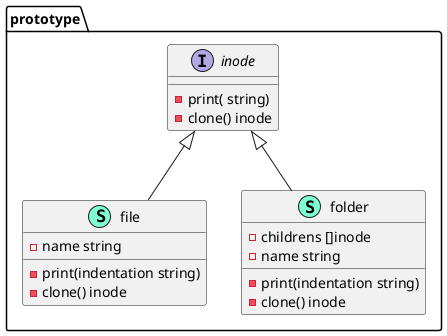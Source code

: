 @startuml
namespace prototype {
    class file << (S,Aquamarine) >> {
        - name string

        - print(indentation string) 
        - clone() inode

    }
    class folder << (S,Aquamarine) >> {
        - childrens []inode
        - name string

        - print(indentation string) 
        - clone() inode

    }
    interface inode  {
        - print( string) 
        - clone() inode

    }
}

"prototype.inode" <|-- "prototype.file"
"prototype.inode" <|-- "prototype.folder"

@enduml
